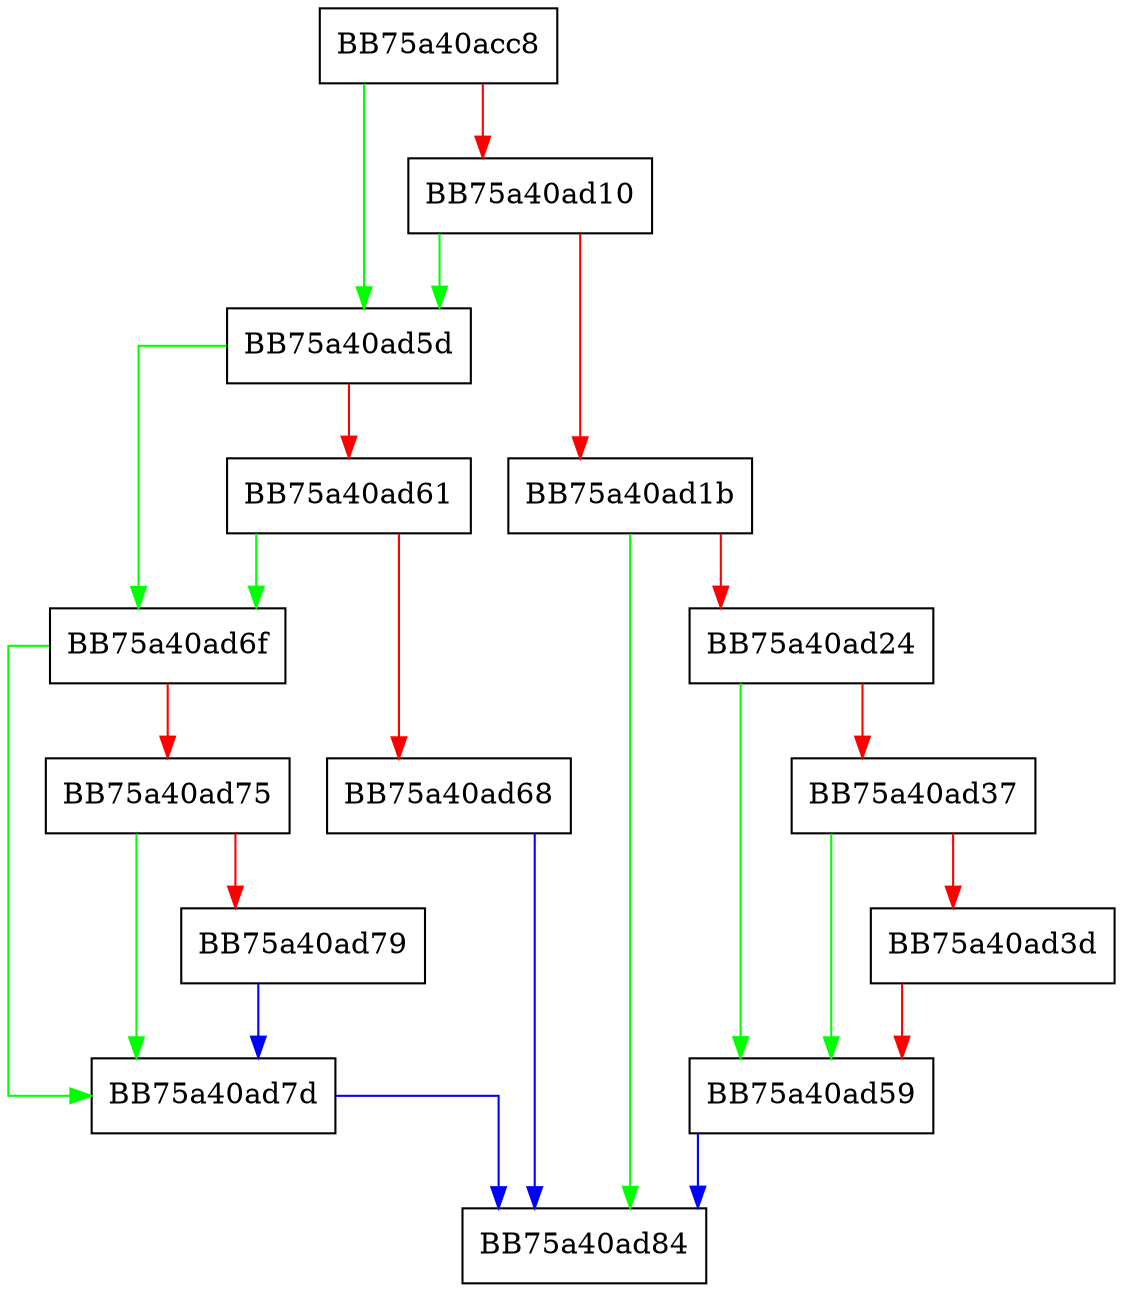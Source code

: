 digraph HrGetEnvironmentVariable {
  node [shape="box"];
  graph [splines=ortho];
  BB75a40acc8 -> BB75a40ad5d [color="green"];
  BB75a40acc8 -> BB75a40ad10 [color="red"];
  BB75a40ad10 -> BB75a40ad5d [color="green"];
  BB75a40ad10 -> BB75a40ad1b [color="red"];
  BB75a40ad1b -> BB75a40ad84 [color="green"];
  BB75a40ad1b -> BB75a40ad24 [color="red"];
  BB75a40ad24 -> BB75a40ad59 [color="green"];
  BB75a40ad24 -> BB75a40ad37 [color="red"];
  BB75a40ad37 -> BB75a40ad59 [color="green"];
  BB75a40ad37 -> BB75a40ad3d [color="red"];
  BB75a40ad3d -> BB75a40ad59 [color="red"];
  BB75a40ad59 -> BB75a40ad84 [color="blue"];
  BB75a40ad5d -> BB75a40ad6f [color="green"];
  BB75a40ad5d -> BB75a40ad61 [color="red"];
  BB75a40ad61 -> BB75a40ad6f [color="green"];
  BB75a40ad61 -> BB75a40ad68 [color="red"];
  BB75a40ad68 -> BB75a40ad84 [color="blue"];
  BB75a40ad6f -> BB75a40ad7d [color="green"];
  BB75a40ad6f -> BB75a40ad75 [color="red"];
  BB75a40ad75 -> BB75a40ad7d [color="green"];
  BB75a40ad75 -> BB75a40ad79 [color="red"];
  BB75a40ad79 -> BB75a40ad7d [color="blue"];
  BB75a40ad7d -> BB75a40ad84 [color="blue"];
}